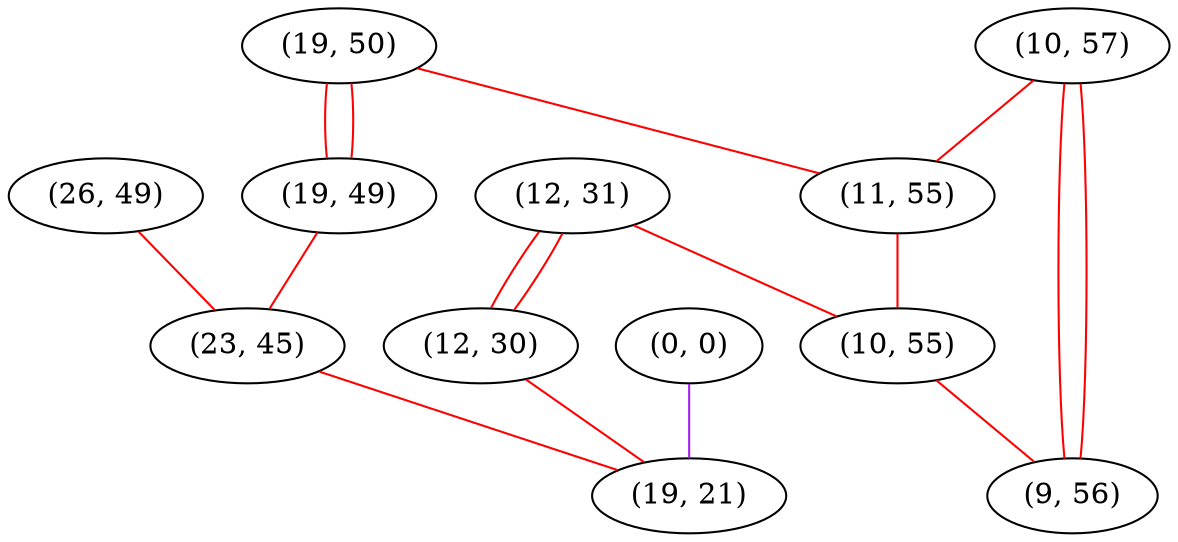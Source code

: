 graph "" {
"(19, 50)";
"(0, 0)";
"(19, 49)";
"(10, 57)";
"(11, 55)";
"(12, 31)";
"(12, 30)";
"(26, 49)";
"(10, 55)";
"(9, 56)";
"(23, 45)";
"(19, 21)";
"(19, 50)" -- "(11, 55)"  [color=red, key=0, weight=1];
"(19, 50)" -- "(19, 49)"  [color=red, key=0, weight=1];
"(19, 50)" -- "(19, 49)"  [color=red, key=1, weight=1];
"(0, 0)" -- "(19, 21)"  [color=purple, key=0, weight=4];
"(19, 49)" -- "(23, 45)"  [color=red, key=0, weight=1];
"(10, 57)" -- "(11, 55)"  [color=red, key=0, weight=1];
"(10, 57)" -- "(9, 56)"  [color=red, key=0, weight=1];
"(10, 57)" -- "(9, 56)"  [color=red, key=1, weight=1];
"(11, 55)" -- "(10, 55)"  [color=red, key=0, weight=1];
"(12, 31)" -- "(10, 55)"  [color=red, key=0, weight=1];
"(12, 31)" -- "(12, 30)"  [color=red, key=0, weight=1];
"(12, 31)" -- "(12, 30)"  [color=red, key=1, weight=1];
"(12, 30)" -- "(19, 21)"  [color=red, key=0, weight=1];
"(26, 49)" -- "(23, 45)"  [color=red, key=0, weight=1];
"(10, 55)" -- "(9, 56)"  [color=red, key=0, weight=1];
"(23, 45)" -- "(19, 21)"  [color=red, key=0, weight=1];
}
